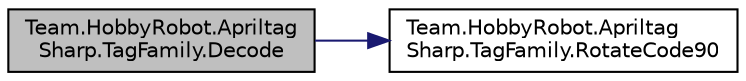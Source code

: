 digraph "Team.HobbyRobot.ApriltagSharp.TagFamily.Decode"
{
 // LATEX_PDF_SIZE
  edge [fontname="Helvetica",fontsize="10",labelfontname="Helvetica",labelfontsize="10"];
  node [fontname="Helvetica",fontsize="10",shape=record];
  rankdir="LR";
  Node1 [label="Team.HobbyRobot.Apriltag\lSharp.TagFamily.Decode",height=0.2,width=0.4,color="black", fillcolor="grey75", style="filled", fontcolor="black",tooltip="Create an instance of Apriltag from detectd code"];
  Node1 -> Node2 [color="midnightblue",fontsize="10",style="solid",fontname="Helvetica"];
  Node2 [label="Team.HobbyRobot.Apriltag\lSharp.TagFamily.RotateCode90",height=0.2,width=0.4,color="black", fillcolor="white", style="filled",URL="$class_team_1_1_hobby_robot_1_1_apriltag_sharp_1_1_tag_family.html#a425ec6b42b50bfcfdb7d1ca647faccf6",tooltip="Rotate the current binary code by 90°"];
}
